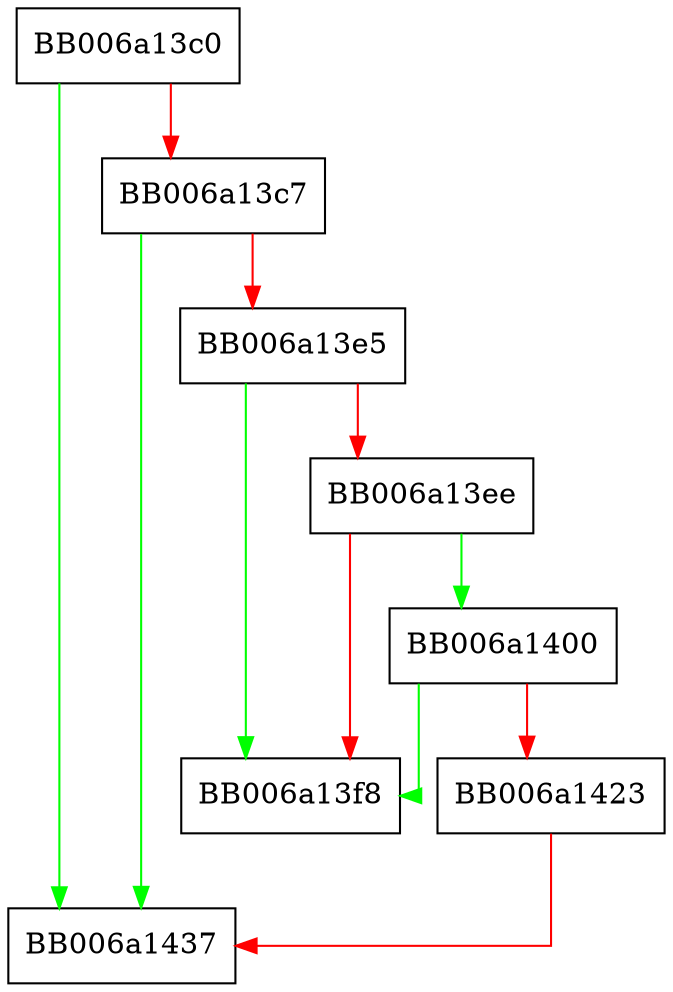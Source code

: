 digraph chacha20_poly1305_dupctx {
  node [shape="box"];
  graph [splines=ortho];
  BB006a13c0 -> BB006a1437 [color="green"];
  BB006a13c0 -> BB006a13c7 [color="red"];
  BB006a13c7 -> BB006a1437 [color="green"];
  BB006a13c7 -> BB006a13e5 [color="red"];
  BB006a13e5 -> BB006a13f8 [color="green"];
  BB006a13e5 -> BB006a13ee [color="red"];
  BB006a13ee -> BB006a1400 [color="green"];
  BB006a13ee -> BB006a13f8 [color="red"];
  BB006a1400 -> BB006a13f8 [color="green"];
  BB006a1400 -> BB006a1423 [color="red"];
  BB006a1423 -> BB006a1437 [color="red"];
}